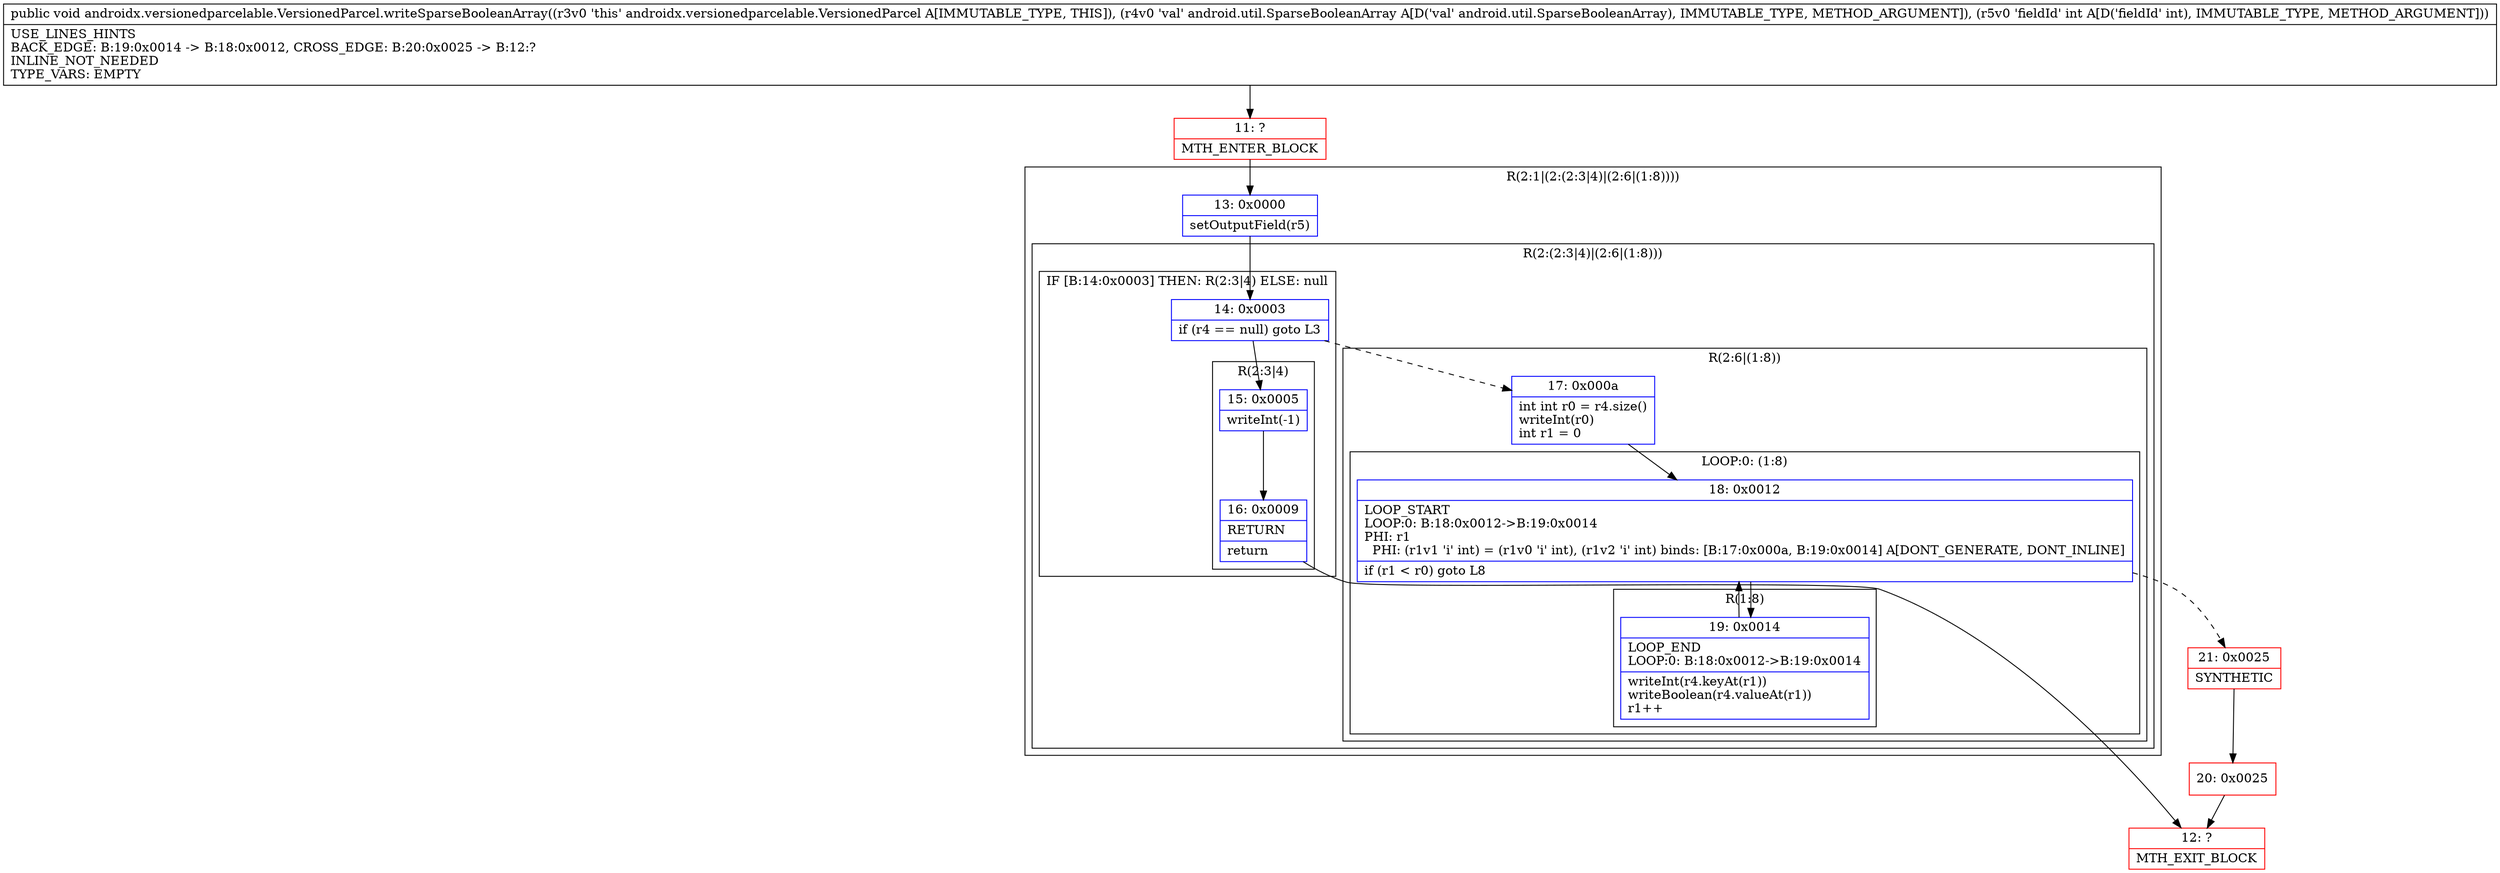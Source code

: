 digraph "CFG forandroidx.versionedparcelable.VersionedParcel.writeSparseBooleanArray(Landroid\/util\/SparseBooleanArray;I)V" {
subgraph cluster_Region_1861685341 {
label = "R(2:1|(2:(2:3|4)|(2:6|(1:8))))";
node [shape=record,color=blue];
Node_13 [shape=record,label="{13\:\ 0x0000|setOutputField(r5)\l}"];
subgraph cluster_Region_2046116698 {
label = "R(2:(2:3|4)|(2:6|(1:8)))";
node [shape=record,color=blue];
subgraph cluster_IfRegion_153893135 {
label = "IF [B:14:0x0003] THEN: R(2:3|4) ELSE: null";
node [shape=record,color=blue];
Node_14 [shape=record,label="{14\:\ 0x0003|if (r4 == null) goto L3\l}"];
subgraph cluster_Region_1246939603 {
label = "R(2:3|4)";
node [shape=record,color=blue];
Node_15 [shape=record,label="{15\:\ 0x0005|writeInt(\-1)\l}"];
Node_16 [shape=record,label="{16\:\ 0x0009|RETURN\l|return\l}"];
}
}
subgraph cluster_Region_1434339786 {
label = "R(2:6|(1:8))";
node [shape=record,color=blue];
Node_17 [shape=record,label="{17\:\ 0x000a|int int r0 = r4.size()\lwriteInt(r0)\lint r1 = 0\l}"];
subgraph cluster_LoopRegion_1652424531 {
label = "LOOP:0: (1:8)";
node [shape=record,color=blue];
Node_18 [shape=record,label="{18\:\ 0x0012|LOOP_START\lLOOP:0: B:18:0x0012\-\>B:19:0x0014\lPHI: r1 \l  PHI: (r1v1 'i' int) = (r1v0 'i' int), (r1v2 'i' int) binds: [B:17:0x000a, B:19:0x0014] A[DONT_GENERATE, DONT_INLINE]\l|if (r1 \< r0) goto L8\l}"];
subgraph cluster_Region_1379083861 {
label = "R(1:8)";
node [shape=record,color=blue];
Node_19 [shape=record,label="{19\:\ 0x0014|LOOP_END\lLOOP:0: B:18:0x0012\-\>B:19:0x0014\l|writeInt(r4.keyAt(r1))\lwriteBoolean(r4.valueAt(r1))\lr1++\l}"];
}
}
}
}
}
Node_11 [shape=record,color=red,label="{11\:\ ?|MTH_ENTER_BLOCK\l}"];
Node_12 [shape=record,color=red,label="{12\:\ ?|MTH_EXIT_BLOCK\l}"];
Node_21 [shape=record,color=red,label="{21\:\ 0x0025|SYNTHETIC\l}"];
Node_20 [shape=record,color=red,label="{20\:\ 0x0025}"];
MethodNode[shape=record,label="{public void androidx.versionedparcelable.VersionedParcel.writeSparseBooleanArray((r3v0 'this' androidx.versionedparcelable.VersionedParcel A[IMMUTABLE_TYPE, THIS]), (r4v0 'val' android.util.SparseBooleanArray A[D('val' android.util.SparseBooleanArray), IMMUTABLE_TYPE, METHOD_ARGUMENT]), (r5v0 'fieldId' int A[D('fieldId' int), IMMUTABLE_TYPE, METHOD_ARGUMENT]))  | USE_LINES_HINTS\lBACK_EDGE: B:19:0x0014 \-\> B:18:0x0012, CROSS_EDGE: B:20:0x0025 \-\> B:12:?\lINLINE_NOT_NEEDED\lTYPE_VARS: EMPTY\l}"];
MethodNode -> Node_11;Node_13 -> Node_14;
Node_14 -> Node_15;
Node_14 -> Node_17[style=dashed];
Node_15 -> Node_16;
Node_16 -> Node_12;
Node_17 -> Node_18;
Node_18 -> Node_19;
Node_18 -> Node_21[style=dashed];
Node_19 -> Node_18;
Node_11 -> Node_13;
Node_21 -> Node_20;
Node_20 -> Node_12;
}

